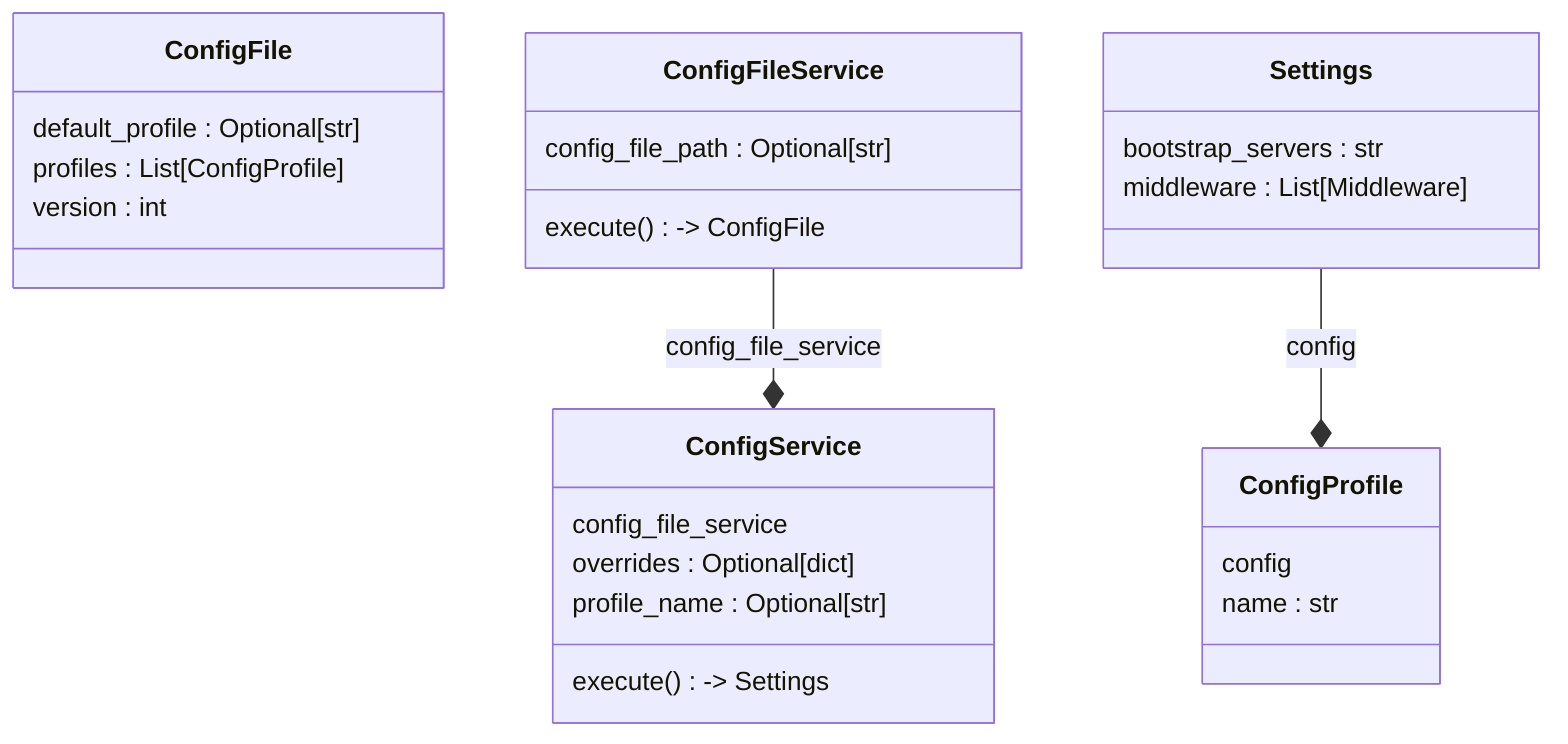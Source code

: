 classDiagram
  class ConfigFile {
    default_profile : Optional[str]
    profiles : List[ConfigProfile]
    version : int
  }
  class ConfigFileService {
    config_file_path : Optional[str]
    execute() -> ConfigFile
  }
  class ConfigProfile {
    config
    name : str
  }
  class ConfigService {
    config_file_service
    overrides : Optional[dict]
    profile_name : Optional[str]
    execute() -> Settings
  }
  class Settings {
    bootstrap_servers : str
    middleware : List[Middleware]
  }
  Settings --* ConfigProfile : config
  ConfigFileService --* ConfigService : config_file_service